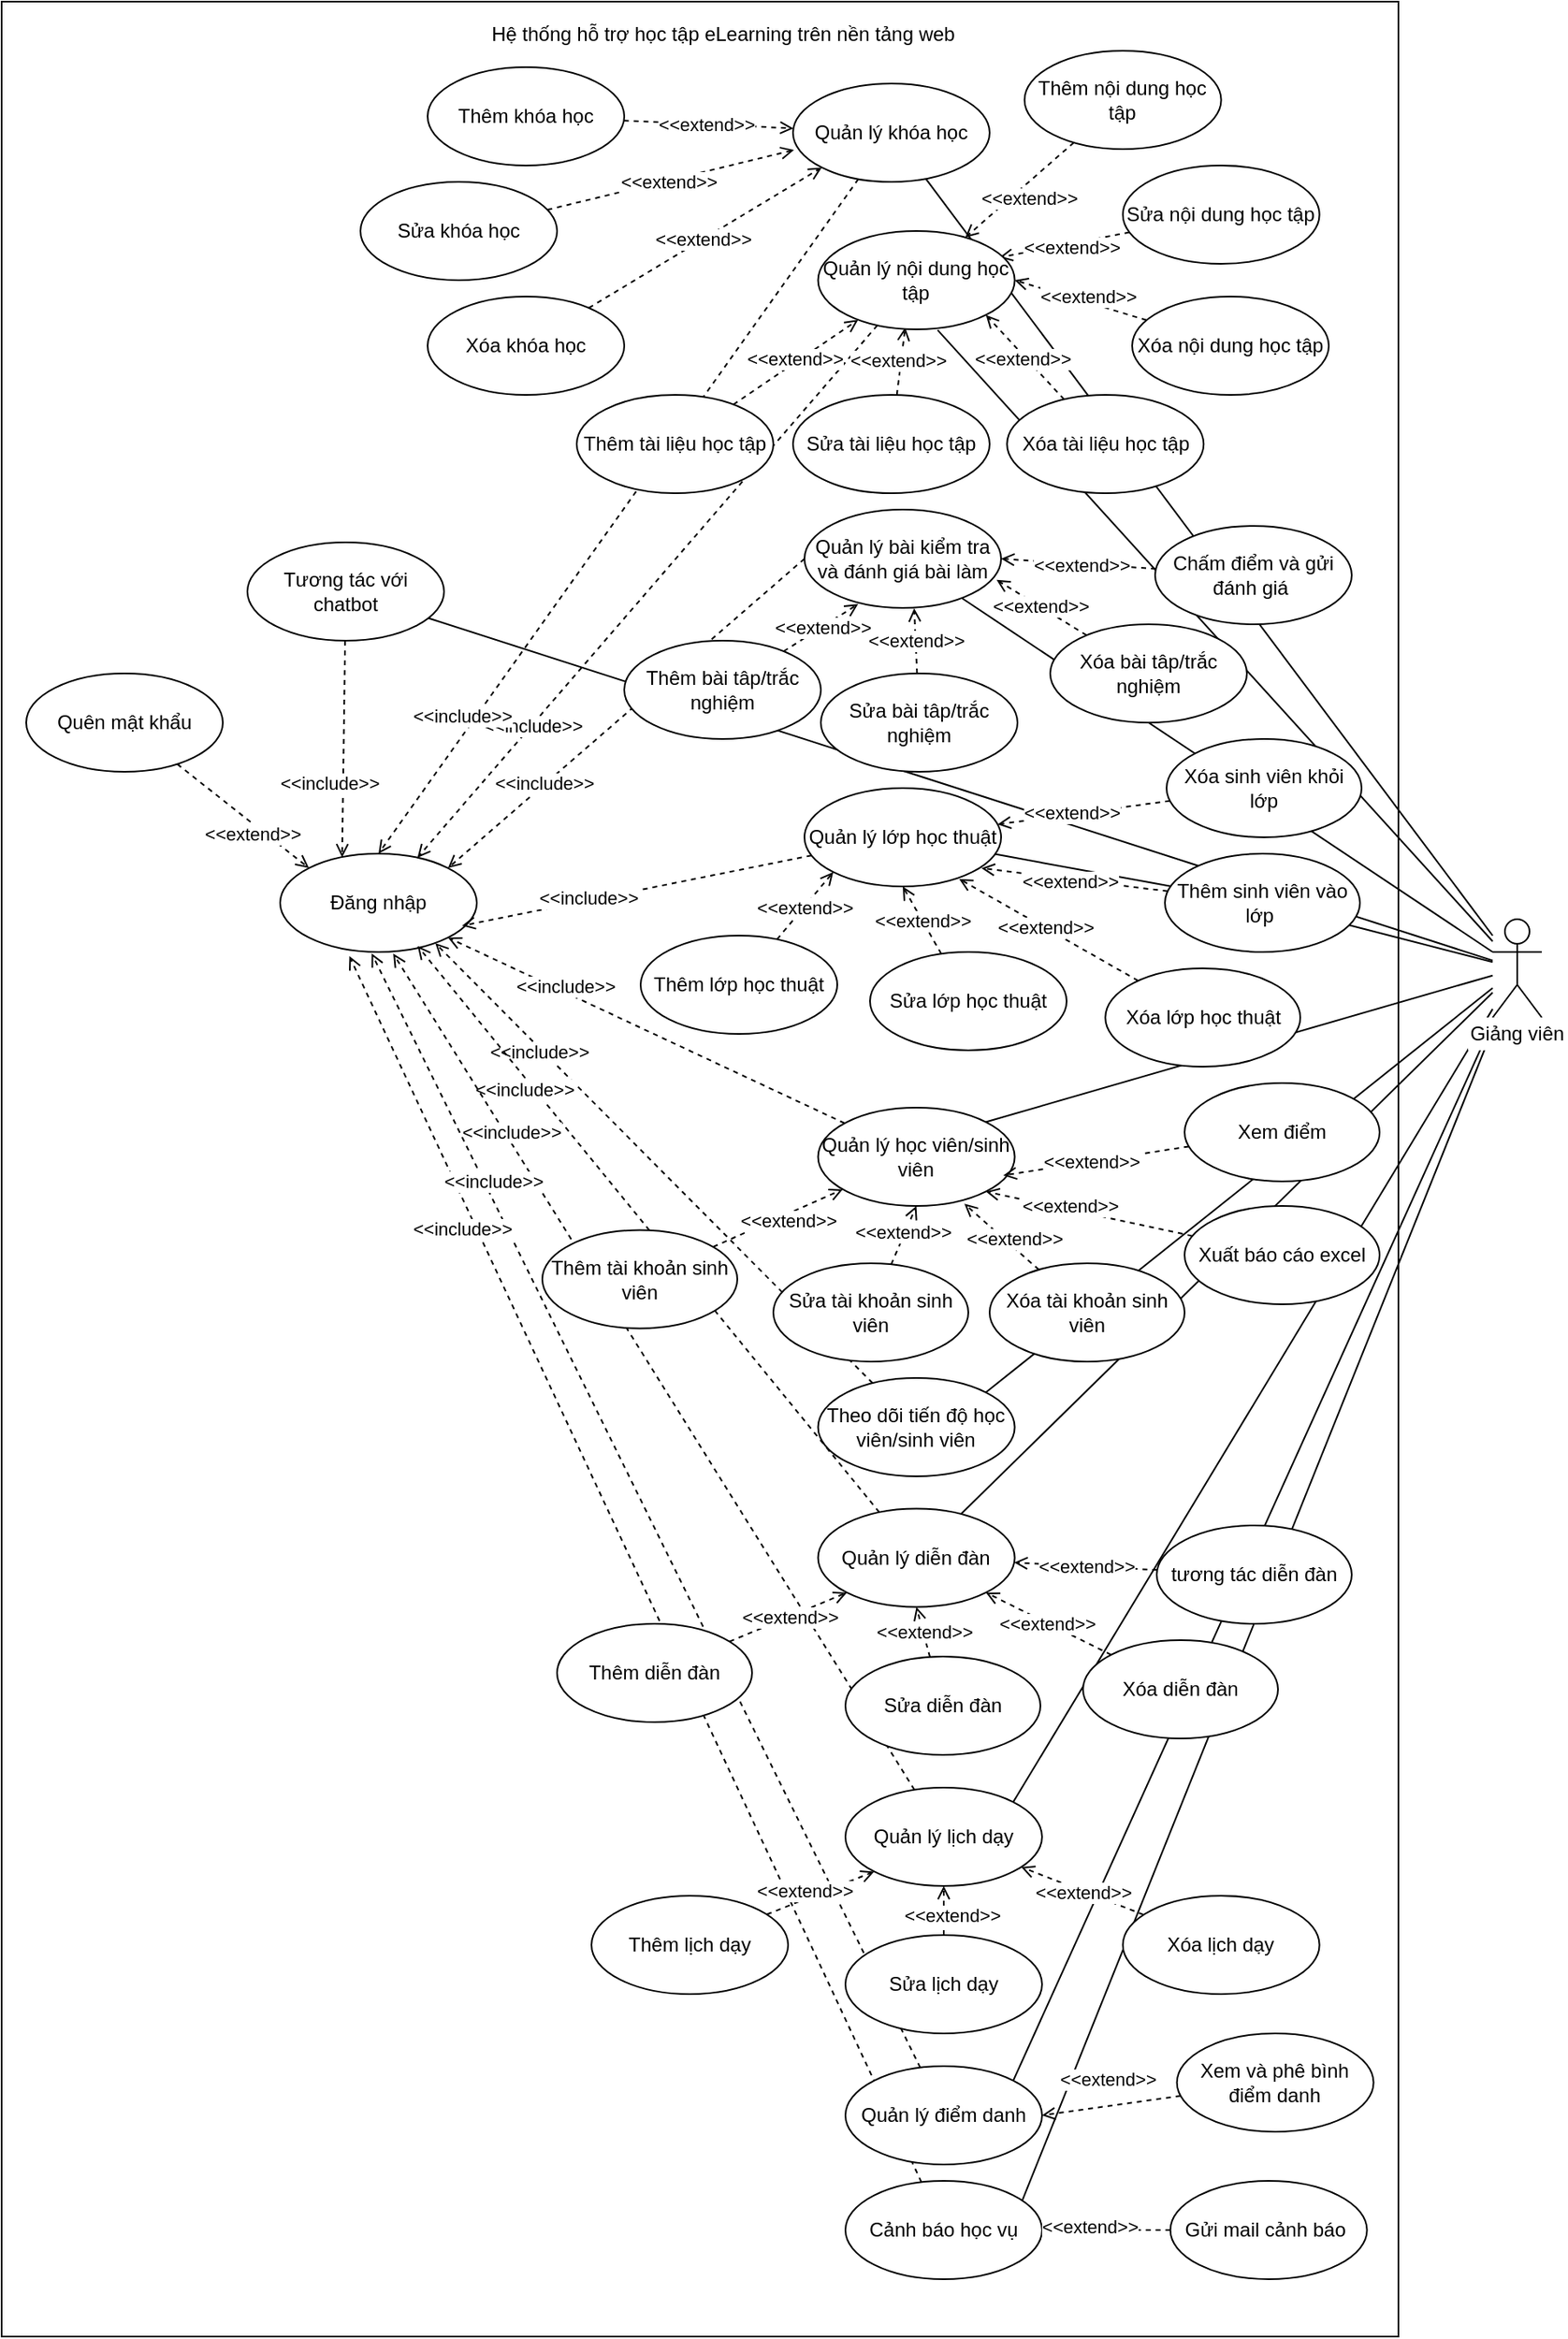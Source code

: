 <mxfile version="27.0.6">
  <diagram name="Page-1" id="YuZUMVSqSA0ggZZGhqi4">
    <mxGraphModel dx="2007" dy="2203" grid="1" gridSize="10" guides="1" tooltips="1" connect="1" arrows="1" fold="1" page="1" pageScale="1" pageWidth="850" pageHeight="1100" math="0" shadow="0">
      <root>
        <mxCell id="0" />
        <mxCell id="1" parent="0" />
        <mxCell id="pHg86YGqUUAnu_XxykbZ-1" value="" style="rounded=0;whiteSpace=wrap;html=1;" parent="1" vertex="1">
          <mxGeometry x="290" y="-140" width="852.5" height="1425" as="geometry" />
        </mxCell>
        <mxCell id="pHg86YGqUUAnu_XxykbZ-2" value="Hệ thống hỗ trợ học tập eLearning trên nền tảng web" style="text;html=1;align=center;verticalAlign=middle;whiteSpace=wrap;rounded=0;" parent="1" vertex="1">
          <mxGeometry x="502.5" y="-130" width="455" height="20" as="geometry" />
        </mxCell>
        <mxCell id="pHg86YGqUUAnu_XxykbZ-22" style="rounded=0;orthogonalLoop=1;jettySize=auto;html=1;entryX=0.608;entryY=1.007;entryDx=0;entryDy=0;endArrow=none;startFill=0;entryPerimeter=0;" parent="1" source="pHg86YGqUUAnu_XxykbZ-29" target="pHg86YGqUUAnu_XxykbZ-63" edge="1">
          <mxGeometry relative="1" as="geometry" />
        </mxCell>
        <mxCell id="pHg86YGqUUAnu_XxykbZ-23" style="rounded=0;orthogonalLoop=1;jettySize=auto;html=1;endArrow=none;startFill=0;" parent="1" source="pHg86YGqUUAnu_XxykbZ-29" target="pHg86YGqUUAnu_XxykbZ-66" edge="1">
          <mxGeometry relative="1" as="geometry" />
        </mxCell>
        <mxCell id="pHg86YGqUUAnu_XxykbZ-24" style="rounded=0;orthogonalLoop=1;jettySize=auto;html=1;endArrow=none;startFill=0;" parent="1" source="pHg86YGqUUAnu_XxykbZ-130" target="pHg86YGqUUAnu_XxykbZ-67" edge="1">
          <mxGeometry relative="1" as="geometry" />
        </mxCell>
        <mxCell id="pHg86YGqUUAnu_XxykbZ-27" style="rounded=0;orthogonalLoop=1;jettySize=auto;html=1;endArrow=none;startFill=0;" parent="1" source="pHg86YGqUUAnu_XxykbZ-29" target="pHg86YGqUUAnu_XxykbZ-71" edge="1">
          <mxGeometry relative="1" as="geometry" />
        </mxCell>
        <mxCell id="pHg86YGqUUAnu_XxykbZ-28" style="rounded=0;orthogonalLoop=1;jettySize=auto;html=1;endArrow=none;startFill=0;" parent="1" source="pHg86YGqUUAnu_XxykbZ-29" target="pHg86YGqUUAnu_XxykbZ-47" edge="1">
          <mxGeometry relative="1" as="geometry" />
        </mxCell>
        <mxCell id="pHg86YGqUUAnu_XxykbZ-169" style="rounded=0;orthogonalLoop=1;jettySize=auto;html=1;entryX=1;entryY=0;entryDx=0;entryDy=0;endArrow=none;startFill=0;" parent="1" source="pHg86YGqUUAnu_XxykbZ-29" target="pHg86YGqUUAnu_XxykbZ-76" edge="1">
          <mxGeometry relative="1" as="geometry" />
        </mxCell>
        <mxCell id="74CKpeJWm-VAcIQns2Aa-21" style="rounded=0;orthogonalLoop=1;jettySize=auto;html=1;entryX=1;entryY=0;entryDx=0;entryDy=0;endArrow=none;startFill=0;" parent="1" source="pHg86YGqUUAnu_XxykbZ-29" target="74CKpeJWm-VAcIQns2Aa-14" edge="1">
          <mxGeometry relative="1" as="geometry" />
        </mxCell>
        <mxCell id="74CKpeJWm-VAcIQns2Aa-22" style="rounded=0;orthogonalLoop=1;jettySize=auto;html=1;entryX=0.885;entryY=0.272;entryDx=0;entryDy=0;entryPerimeter=0;endArrow=none;startFill=0;" parent="1" source="pHg86YGqUUAnu_XxykbZ-29" target="74CKpeJWm-VAcIQns2Aa-15" edge="1">
          <mxGeometry relative="1" as="geometry" />
        </mxCell>
        <mxCell id="DFpkyYpUaIXBpgHBRk0Q-20" style="rounded=0;orthogonalLoop=1;jettySize=auto;html=1;entryX=1;entryY=0;entryDx=0;entryDy=0;endArrow=none;startFill=0;" parent="1" source="pHg86YGqUUAnu_XxykbZ-29" target="pHg86YGqUUAnu_XxykbZ-68" edge="1">
          <mxGeometry relative="1" as="geometry" />
        </mxCell>
        <mxCell id="pHg86YGqUUAnu_XxykbZ-35" value="Đăng nhập" style="ellipse;whiteSpace=wrap;html=1;" parent="1" vertex="1">
          <mxGeometry x="460" y="380" width="120" height="60" as="geometry" />
        </mxCell>
        <mxCell id="pHg86YGqUUAnu_XxykbZ-45" style="rounded=0;orthogonalLoop=1;jettySize=auto;html=1;endArrow=open;endFill=0;dashed=1;entryX=0.315;entryY=0.037;entryDx=0;entryDy=0;entryPerimeter=0;" parent="1" source="pHg86YGqUUAnu_XxykbZ-47" target="pHg86YGqUUAnu_XxykbZ-35" edge="1">
          <mxGeometry relative="1" as="geometry" />
        </mxCell>
        <mxCell id="pHg86YGqUUAnu_XxykbZ-46" value="&amp;lt;&amp;lt;include&amp;gt;&amp;gt;" style="edgeLabel;html=1;align=center;verticalAlign=middle;resizable=0;points=[];" parent="pHg86YGqUUAnu_XxykbZ-45" vertex="1" connectable="0">
          <mxGeometry x="0.474" y="-3" relative="1" as="geometry">
            <mxPoint x="-6" y="-11" as="offset" />
          </mxGeometry>
        </mxCell>
        <mxCell id="pHg86YGqUUAnu_XxykbZ-47" value="&lt;p style=&quot;white-space-collapse: preserve;&quot; dir=&quot;auto&quot;&gt;Tương tác với chatbot&lt;/p&gt;" style="ellipse;whiteSpace=wrap;html=1;" parent="1" vertex="1">
          <mxGeometry x="440" y="190" width="120" height="60" as="geometry" />
        </mxCell>
        <mxCell id="pHg86YGqUUAnu_XxykbZ-61" style="rounded=0;orthogonalLoop=1;jettySize=auto;html=1;dashed=1;endArrow=open;endFill=0;" parent="1" source="pHg86YGqUUAnu_XxykbZ-63" target="pHg86YGqUUAnu_XxykbZ-35" edge="1">
          <mxGeometry relative="1" as="geometry" />
        </mxCell>
        <mxCell id="pHg86YGqUUAnu_XxykbZ-62" value="&amp;lt;&amp;lt;include&amp;gt;&amp;gt;" style="edgeLabel;html=1;align=center;verticalAlign=middle;resizable=0;points=[];" parent="pHg86YGqUUAnu_XxykbZ-61" vertex="1" connectable="0">
          <mxGeometry x="0.503" relative="1" as="geometry">
            <mxPoint as="offset" />
          </mxGeometry>
        </mxCell>
        <mxCell id="pHg86YGqUUAnu_XxykbZ-64" style="rounded=0;orthogonalLoop=1;jettySize=auto;html=1;dashed=1;endArrow=open;endFill=0;exitX=0;exitY=0.5;exitDx=0;exitDy=0;entryX=1;entryY=0;entryDx=0;entryDy=0;" parent="1" source="pHg86YGqUUAnu_XxykbZ-66" target="pHg86YGqUUAnu_XxykbZ-35" edge="1">
          <mxGeometry relative="1" as="geometry" />
        </mxCell>
        <mxCell id="pHg86YGqUUAnu_XxykbZ-65" value="&amp;lt;&amp;lt;include&amp;gt;&amp;gt;" style="edgeLabel;html=1;align=center;verticalAlign=middle;resizable=0;points=[];" parent="pHg86YGqUUAnu_XxykbZ-64" vertex="1" connectable="0">
          <mxGeometry x="0.224" y="1" relative="1" as="geometry">
            <mxPoint x="-27" y="20" as="offset" />
          </mxGeometry>
        </mxCell>
        <mxCell id="pHg86YGqUUAnu_XxykbZ-66" value="&lt;p style=&quot;white-space-collapse: preserve;&quot; dir=&quot;auto&quot;&gt;&lt;span style=&quot;text-align: left;&quot;&gt;Quản lý bài kiểm tra và đánh giá bài làm&lt;/span&gt;&lt;/p&gt;" style="ellipse;whiteSpace=wrap;html=1;" parent="1" vertex="1">
          <mxGeometry x="780" y="170" width="120" height="60" as="geometry" />
        </mxCell>
        <mxCell id="pHg86YGqUUAnu_XxykbZ-67" value="&lt;p style=&quot;white-space-collapse: preserve;&quot; dir=&quot;auto&quot;&gt;&lt;span style=&quot;text-align: left;&quot;&gt;Quản lý lớp học thuật&lt;/span&gt;&lt;br style=&quot;text-align: left;&quot;&gt;&lt;/p&gt;" style="ellipse;whiteSpace=wrap;html=1;" parent="1" vertex="1">
          <mxGeometry x="780" y="340" width="120" height="60" as="geometry" />
        </mxCell>
        <mxCell id="pHg86YGqUUAnu_XxykbZ-68" value="&lt;p style=&quot;white-space-collapse: preserve;&quot; dir=&quot;auto&quot;&gt;Theo dõi tiến độ học viên/sinh viên&lt;/p&gt;" style="ellipse;whiteSpace=wrap;html=1;align=center;" parent="1" vertex="1">
          <mxGeometry x="788.31" y="700" width="120" height="60" as="geometry" />
        </mxCell>
        <mxCell id="pHg86YGqUUAnu_XxykbZ-69" style="rounded=0;orthogonalLoop=1;jettySize=auto;html=1;entryX=1;entryY=1;entryDx=0;entryDy=0;dashed=1;endArrow=open;endFill=0;" parent="1" source="pHg86YGqUUAnu_XxykbZ-76" target="pHg86YGqUUAnu_XxykbZ-35" edge="1">
          <mxGeometry relative="1" as="geometry" />
        </mxCell>
        <mxCell id="pHg86YGqUUAnu_XxykbZ-70" value="&amp;lt;&amp;lt;include&amp;gt;&amp;gt;" style="edgeLabel;html=1;align=center;verticalAlign=middle;resizable=0;points=[];" parent="pHg86YGqUUAnu_XxykbZ-69" vertex="1" connectable="0">
          <mxGeometry x="0.421" y="-3" relative="1" as="geometry">
            <mxPoint as="offset" />
          </mxGeometry>
        </mxCell>
        <mxCell id="pHg86YGqUUAnu_XxykbZ-71" value="&lt;p style=&quot;white-space-collapse: preserve;&quot; dir=&quot;auto&quot;&gt;Quản lý diễn đàn&lt;/p&gt;" style="ellipse;whiteSpace=wrap;html=1;align=center;" parent="1" vertex="1">
          <mxGeometry x="788.31" y="779.74" width="120" height="60" as="geometry" />
        </mxCell>
        <mxCell id="pHg86YGqUUAnu_XxykbZ-72" style="rounded=0;orthogonalLoop=1;jettySize=auto;html=1;entryX=0.925;entryY=0.733;entryDx=0;entryDy=0;entryPerimeter=0;dashed=1;endArrow=open;endFill=0;" parent="1" source="pHg86YGqUUAnu_XxykbZ-67" target="pHg86YGqUUAnu_XxykbZ-35" edge="1">
          <mxGeometry relative="1" as="geometry" />
        </mxCell>
        <mxCell id="pHg86YGqUUAnu_XxykbZ-73" value="&amp;lt;&amp;lt;include&amp;gt;&amp;gt;" style="edgeLabel;html=1;align=center;verticalAlign=middle;resizable=0;points=[];" parent="pHg86YGqUUAnu_XxykbZ-72" vertex="1" connectable="0">
          <mxGeometry x="0.275" y="-2" relative="1" as="geometry">
            <mxPoint as="offset" />
          </mxGeometry>
        </mxCell>
        <mxCell id="pHg86YGqUUAnu_XxykbZ-74" style="rounded=0;orthogonalLoop=1;jettySize=auto;html=1;entryX=0.789;entryY=0.911;entryDx=0;entryDy=0;entryPerimeter=0;dashed=1;endArrow=open;endFill=0;" parent="1" source="pHg86YGqUUAnu_XxykbZ-68" target="pHg86YGqUUAnu_XxykbZ-35" edge="1">
          <mxGeometry relative="1" as="geometry" />
        </mxCell>
        <mxCell id="pHg86YGqUUAnu_XxykbZ-75" value="&amp;lt;&amp;lt;include&amp;gt;&amp;gt;" style="edgeLabel;html=1;align=center;verticalAlign=middle;resizable=0;points=[];" parent="pHg86YGqUUAnu_XxykbZ-74" vertex="1" connectable="0">
          <mxGeometry x="0.517" y="2" relative="1" as="geometry">
            <mxPoint as="offset" />
          </mxGeometry>
        </mxCell>
        <mxCell id="pHg86YGqUUAnu_XxykbZ-76" value="&lt;p style=&quot;white-space-collapse: preserve;&quot; dir=&quot;auto&quot;&gt;Quản lý học viên/sinh viên&lt;/p&gt;" style="ellipse;whiteSpace=wrap;html=1;align=center;" parent="1" vertex="1">
          <mxGeometry x="788.31" y="535" width="120" height="60" as="geometry" />
        </mxCell>
        <mxCell id="pHg86YGqUUAnu_XxykbZ-77" style="rounded=0;orthogonalLoop=1;jettySize=auto;html=1;entryX=0.699;entryY=0.939;entryDx=0;entryDy=0;entryPerimeter=0;dashed=1;endArrow=open;endFill=0;" parent="1" source="pHg86YGqUUAnu_XxykbZ-71" target="pHg86YGqUUAnu_XxykbZ-35" edge="1">
          <mxGeometry relative="1" as="geometry" />
        </mxCell>
        <mxCell id="pHg86YGqUUAnu_XxykbZ-78" value="&amp;lt;&amp;lt;include&amp;gt;&amp;gt;" style="edgeLabel;html=1;align=center;verticalAlign=middle;resizable=0;points=[];" parent="pHg86YGqUUAnu_XxykbZ-77" vertex="1" connectable="0">
          <mxGeometry x="0.543" y="-1" relative="1" as="geometry">
            <mxPoint y="9" as="offset" />
          </mxGeometry>
        </mxCell>
        <mxCell id="pHg86YGqUUAnu_XxykbZ-105" style="rounded=0;orthogonalLoop=1;jettySize=auto;html=1;entryX=0;entryY=0;entryDx=0;entryDy=0;endArrow=open;endFill=0;dashed=1;" parent="1" source="pHg86YGqUUAnu_XxykbZ-107" target="pHg86YGqUUAnu_XxykbZ-35" edge="1">
          <mxGeometry relative="1" as="geometry" />
        </mxCell>
        <mxCell id="pHg86YGqUUAnu_XxykbZ-106" value="&amp;lt;&amp;lt;extend&amp;gt;&amp;gt;" style="edgeLabel;html=1;align=center;verticalAlign=middle;resizable=0;points=[];" parent="pHg86YGqUUAnu_XxykbZ-105" vertex="1" connectable="0">
          <mxGeometry x="-0.04" relative="1" as="geometry">
            <mxPoint x="7" y="12" as="offset" />
          </mxGeometry>
        </mxCell>
        <mxCell id="pHg86YGqUUAnu_XxykbZ-107" value="&lt;p style=&quot;white-space-collapse: preserve;&quot; dir=&quot;auto&quot;&gt;Quên mật khẩu&lt;/p&gt;" style="ellipse;whiteSpace=wrap;html=1;" parent="1" vertex="1">
          <mxGeometry x="305" y="270" width="120" height="60" as="geometry" />
        </mxCell>
        <mxCell id="pHg86YGqUUAnu_XxykbZ-118" style="rounded=0;orthogonalLoop=1;jettySize=auto;html=1;dashed=1;endArrow=open;endFill=0;" parent="1" source="pHg86YGqUUAnu_XxykbZ-115" target="pHg86YGqUUAnu_XxykbZ-63" edge="1">
          <mxGeometry relative="1" as="geometry" />
        </mxCell>
        <mxCell id="pHg86YGqUUAnu_XxykbZ-120" value="&amp;lt;&amp;lt;extend&amp;gt;&amp;gt;" style="edgeLabel;html=1;align=center;verticalAlign=middle;resizable=0;points=[];" parent="pHg86YGqUUAnu_XxykbZ-118" vertex="1" connectable="0">
          <mxGeometry x="0.164" relative="1" as="geometry">
            <mxPoint x="11" as="offset" />
          </mxGeometry>
        </mxCell>
        <mxCell id="pHg86YGqUUAnu_XxykbZ-115" value="&lt;p style=&quot;white-space-collapse: preserve;&quot; dir=&quot;auto&quot;&gt;Thêm nội dung học tập&lt;/p&gt;" style="ellipse;whiteSpace=wrap;html=1;align=center;" parent="1" vertex="1">
          <mxGeometry x="914.31" y="-110" width="120" height="60" as="geometry" />
        </mxCell>
        <mxCell id="pHg86YGqUUAnu_XxykbZ-119" style="rounded=0;orthogonalLoop=1;jettySize=auto;html=1;dashed=1;endArrow=open;endFill=0;" parent="1" source="pHg86YGqUUAnu_XxykbZ-116" target="pHg86YGqUUAnu_XxykbZ-63" edge="1">
          <mxGeometry relative="1" as="geometry" />
        </mxCell>
        <mxCell id="pHg86YGqUUAnu_XxykbZ-122" value="&amp;lt;&amp;lt;extend&amp;gt;&amp;gt;" style="edgeLabel;html=1;align=center;verticalAlign=middle;resizable=0;points=[];" parent="pHg86YGqUUAnu_XxykbZ-119" vertex="1" connectable="0">
          <mxGeometry x="0.013" y="2" relative="1" as="geometry">
            <mxPoint as="offset" />
          </mxGeometry>
        </mxCell>
        <mxCell id="pHg86YGqUUAnu_XxykbZ-125" style="rounded=0;orthogonalLoop=1;jettySize=auto;html=1;dashed=1;endArrow=open;endFill=0;entryX=0.977;entryY=0.715;entryDx=0;entryDy=0;entryPerimeter=0;" parent="1" source="pHg86YGqUUAnu_XxykbZ-123" target="pHg86YGqUUAnu_XxykbZ-66" edge="1">
          <mxGeometry relative="1" as="geometry" />
        </mxCell>
        <mxCell id="pHg86YGqUUAnu_XxykbZ-127" value="&amp;lt;&amp;lt;extend&amp;gt;&amp;gt;" style="edgeLabel;html=1;align=center;verticalAlign=middle;resizable=0;points=[];" parent="pHg86YGqUUAnu_XxykbZ-125" vertex="1" connectable="0">
          <mxGeometry x="0.033" relative="1" as="geometry">
            <mxPoint as="offset" />
          </mxGeometry>
        </mxCell>
        <mxCell id="pHg86YGqUUAnu_XxykbZ-126" style="rounded=0;orthogonalLoop=1;jettySize=auto;html=1;dashed=1;endArrow=open;endFill=0;entryX=1;entryY=0.5;entryDx=0;entryDy=0;" parent="1" source="pHg86YGqUUAnu_XxykbZ-124" target="pHg86YGqUUAnu_XxykbZ-66" edge="1">
          <mxGeometry relative="1" as="geometry">
            <mxPoint x="900" y="220" as="targetPoint" />
          </mxGeometry>
        </mxCell>
        <mxCell id="pHg86YGqUUAnu_XxykbZ-128" value="&amp;lt;&amp;lt;extend&amp;gt;&amp;gt;" style="edgeLabel;html=1;align=center;verticalAlign=middle;resizable=0;points=[];" parent="pHg86YGqUUAnu_XxykbZ-126" vertex="1" connectable="0">
          <mxGeometry x="-0.04" y="1" relative="1" as="geometry">
            <mxPoint as="offset" />
          </mxGeometry>
        </mxCell>
        <mxCell id="pHg86YGqUUAnu_XxykbZ-132" style="rounded=0;orthogonalLoop=1;jettySize=auto;html=1;dashed=1;endArrow=open;endFill=0;" parent="1" source="pHg86YGqUUAnu_XxykbZ-129" target="pHg86YGqUUAnu_XxykbZ-67" edge="1">
          <mxGeometry relative="1" as="geometry" />
        </mxCell>
        <mxCell id="pHg86YGqUUAnu_XxykbZ-140" value="&amp;lt;&amp;lt;extend&amp;gt;&amp;gt;" style="edgeLabel;html=1;align=center;verticalAlign=middle;resizable=0;points=[];" parent="pHg86YGqUUAnu_XxykbZ-132" vertex="1" connectable="0">
          <mxGeometry x="0.139" y="-1" relative="1" as="geometry">
            <mxPoint as="offset" />
          </mxGeometry>
        </mxCell>
        <mxCell id="pHg86YGqUUAnu_XxykbZ-129" value="Xóa sinh viên khỏi lớp" style="ellipse;whiteSpace=wrap;html=1;" parent="1" vertex="1">
          <mxGeometry x="1001" y="310" width="119" height="60" as="geometry" />
        </mxCell>
        <mxCell id="pHg86YGqUUAnu_XxykbZ-133" style="rounded=0;orthogonalLoop=1;jettySize=auto;html=1;entryX=0.9;entryY=0.814;entryDx=0;entryDy=0;entryPerimeter=0;dashed=1;endArrow=open;endFill=0;" parent="1" source="pHg86YGqUUAnu_XxykbZ-130" target="pHg86YGqUUAnu_XxykbZ-67" edge="1">
          <mxGeometry relative="1" as="geometry" />
        </mxCell>
        <mxCell id="pHg86YGqUUAnu_XxykbZ-141" value="&amp;lt;&amp;lt;extend&amp;gt;&amp;gt;" style="edgeLabel;html=1;align=center;verticalAlign=middle;resizable=0;points=[];" parent="pHg86YGqUUAnu_XxykbZ-133" vertex="1" connectable="0">
          <mxGeometry x="0.054" y="1" relative="1" as="geometry">
            <mxPoint as="offset" />
          </mxGeometry>
        </mxCell>
        <mxCell id="pHg86YGqUUAnu_XxykbZ-135" value="" style="rounded=0;orthogonalLoop=1;jettySize=auto;html=1;endArrow=none;startFill=0;" parent="1" source="pHg86YGqUUAnu_XxykbZ-29" target="pHg86YGqUUAnu_XxykbZ-130" edge="1">
          <mxGeometry relative="1" as="geometry">
            <mxPoint x="1280" y="438" as="sourcePoint" />
            <mxPoint x="897" y="379" as="targetPoint" />
          </mxGeometry>
        </mxCell>
        <mxCell id="pHg86YGqUUAnu_XxykbZ-130" value="Thêm sinh viên vào lớp&amp;nbsp;" style="ellipse;whiteSpace=wrap;html=1;" parent="1" vertex="1">
          <mxGeometry x="1000" y="380" width="119" height="60" as="geometry" />
        </mxCell>
        <mxCell id="pHg86YGqUUAnu_XxykbZ-138" style="rounded=0;orthogonalLoop=1;jettySize=auto;html=1;entryX=0.787;entryY=0.924;entryDx=0;entryDy=0;entryPerimeter=0;dashed=1;endArrow=open;endFill=0;" parent="1" source="pHg86YGqUUAnu_XxykbZ-136" target="pHg86YGqUUAnu_XxykbZ-67" edge="1">
          <mxGeometry relative="1" as="geometry" />
        </mxCell>
        <mxCell id="pHg86YGqUUAnu_XxykbZ-142" value="&amp;lt;&amp;lt;extend&amp;gt;&amp;gt;" style="edgeLabel;html=1;align=center;verticalAlign=middle;resizable=0;points=[];" parent="pHg86YGqUUAnu_XxykbZ-138" vertex="1" connectable="0">
          <mxGeometry x="0.052" relative="1" as="geometry">
            <mxPoint as="offset" />
          </mxGeometry>
        </mxCell>
        <mxCell id="pHg86YGqUUAnu_XxykbZ-136" value="Xóa lớp học thuật" style="ellipse;whiteSpace=wrap;html=1;" parent="1" vertex="1">
          <mxGeometry x="963.62" y="450" width="119" height="60" as="geometry" />
        </mxCell>
        <mxCell id="pHg86YGqUUAnu_XxykbZ-149" style="rounded=0;orthogonalLoop=1;jettySize=auto;html=1;dashed=1;endArrow=open;endFill=0;" parent="1" source="pHg86YGqUUAnu_XxykbZ-144" target="pHg86YGqUUAnu_XxykbZ-76" edge="1">
          <mxGeometry relative="1" as="geometry" />
        </mxCell>
        <mxCell id="pHg86YGqUUAnu_XxykbZ-151" value="&amp;lt;&amp;lt;extend&amp;gt;&amp;gt;" style="edgeLabel;html=1;align=center;verticalAlign=middle;resizable=0;points=[];" parent="pHg86YGqUUAnu_XxykbZ-149" vertex="1" connectable="0">
          <mxGeometry x="0.209" y="-1" relative="1" as="geometry">
            <mxPoint x="-3" y="4" as="offset" />
          </mxGeometry>
        </mxCell>
        <mxCell id="pHg86YGqUUAnu_XxykbZ-156" style="rounded=0;orthogonalLoop=1;jettySize=auto;html=1;entryX=1;entryY=1;entryDx=0;entryDy=0;dashed=1;endArrow=open;endFill=0;" parent="1" source="pHg86YGqUUAnu_XxykbZ-152" target="pHg86YGqUUAnu_XxykbZ-71" edge="1">
          <mxGeometry relative="1" as="geometry" />
        </mxCell>
        <mxCell id="pHg86YGqUUAnu_XxykbZ-159" value="&amp;lt;&amp;lt;extend&amp;gt;&amp;gt;" style="edgeLabel;html=1;align=center;verticalAlign=middle;resizable=0;points=[];" parent="pHg86YGqUUAnu_XxykbZ-156" vertex="1" connectable="0">
          <mxGeometry x="0.017" relative="1" as="geometry">
            <mxPoint as="offset" />
          </mxGeometry>
        </mxCell>
        <mxCell id="pHg86YGqUUAnu_XxykbZ-157" style="rounded=0;orthogonalLoop=1;jettySize=auto;html=1;dashed=1;endArrow=open;endFill=0;" parent="1" source="pHg86YGqUUAnu_XxykbZ-155" target="pHg86YGqUUAnu_XxykbZ-71" edge="1">
          <mxGeometry relative="1" as="geometry" />
        </mxCell>
        <mxCell id="pHg86YGqUUAnu_XxykbZ-161" value="&amp;lt;&amp;lt;extend&amp;gt;&amp;gt;" style="edgeLabel;html=1;align=center;verticalAlign=middle;resizable=0;points=[];" parent="pHg86YGqUUAnu_XxykbZ-157" vertex="1" connectable="0">
          <mxGeometry x="0.01" relative="1" as="geometry">
            <mxPoint as="offset" />
          </mxGeometry>
        </mxCell>
        <mxCell id="pHg86YGqUUAnu_XxykbZ-163" value="Xem điểm" style="ellipse;whiteSpace=wrap;html=1;" parent="1" vertex="1">
          <mxGeometry x="1012" y="520" width="119" height="60" as="geometry" />
        </mxCell>
        <mxCell id="pHg86YGqUUAnu_XxykbZ-166" style="rounded=0;orthogonalLoop=1;jettySize=auto;html=1;entryX=1;entryY=1;entryDx=0;entryDy=0;dashed=1;endArrow=open;endFill=0;" parent="1" source="pHg86YGqUUAnu_XxykbZ-164" target="pHg86YGqUUAnu_XxykbZ-76" edge="1">
          <mxGeometry relative="1" as="geometry" />
        </mxCell>
        <mxCell id="pHg86YGqUUAnu_XxykbZ-168" value="&amp;lt;&amp;lt;extend&amp;gt;&amp;gt;" style="edgeLabel;html=1;align=center;verticalAlign=middle;resizable=0;points=[];" parent="pHg86YGqUUAnu_XxykbZ-166" vertex="1" connectable="0">
          <mxGeometry x="0.195" y="-2" relative="1" as="geometry">
            <mxPoint as="offset" />
          </mxGeometry>
        </mxCell>
        <mxCell id="pHg86YGqUUAnu_XxykbZ-165" style="rounded=0;orthogonalLoop=1;jettySize=auto;html=1;entryX=0.942;entryY=0.689;entryDx=0;entryDy=0;entryPerimeter=0;dashed=1;endArrow=open;endFill=0;" parent="1" source="pHg86YGqUUAnu_XxykbZ-163" target="pHg86YGqUUAnu_XxykbZ-76" edge="1">
          <mxGeometry relative="1" as="geometry" />
        </mxCell>
        <mxCell id="pHg86YGqUUAnu_XxykbZ-167" value="&amp;lt;&amp;lt;extend&amp;gt;&amp;gt;" style="edgeLabel;html=1;align=center;verticalAlign=middle;resizable=0;points=[];" parent="pHg86YGqUUAnu_XxykbZ-165" vertex="1" connectable="0">
          <mxGeometry x="0.059" relative="1" as="geometry">
            <mxPoint as="offset" />
          </mxGeometry>
        </mxCell>
        <mxCell id="74CKpeJWm-VAcIQns2Aa-1" style="rounded=0;orthogonalLoop=1;jettySize=auto;html=1;entryX=1;entryY=0;entryDx=0;entryDy=0;endArrow=none;startFill=0;" parent="1" source="pHg86YGqUUAnu_XxykbZ-29" target="74CKpeJWm-VAcIQns2Aa-4" edge="1">
          <mxGeometry relative="1" as="geometry">
            <mxPoint x="1280" y="450" as="sourcePoint" />
          </mxGeometry>
        </mxCell>
        <mxCell id="74CKpeJWm-VAcIQns2Aa-2" style="rounded=0;orthogonalLoop=1;jettySize=auto;html=1;endArrow=open;endFill=0;dashed=1;entryX=0.575;entryY=1.017;entryDx=0;entryDy=0;entryPerimeter=0;" parent="1" source="74CKpeJWm-VAcIQns2Aa-4" target="pHg86YGqUUAnu_XxykbZ-35" edge="1">
          <mxGeometry relative="1" as="geometry">
            <mxPoint x="550" y="516" as="targetPoint" />
          </mxGeometry>
        </mxCell>
        <mxCell id="74CKpeJWm-VAcIQns2Aa-3" value="&amp;lt;&amp;lt;include&amp;gt;&amp;gt;" style="edgeLabel;html=1;align=center;verticalAlign=middle;resizable=0;points=[];" parent="74CKpeJWm-VAcIQns2Aa-2" vertex="1" connectable="0">
          <mxGeometry x="0.553" y="2" relative="1" as="geometry">
            <mxPoint x="2" y="-6" as="offset" />
          </mxGeometry>
        </mxCell>
        <mxCell id="74CKpeJWm-VAcIQns2Aa-5" style="rounded=0;orthogonalLoop=1;jettySize=auto;html=1;dashed=1;endArrow=open;endFill=0;" parent="1" source="74CKpeJWm-VAcIQns2Aa-6" target="74CKpeJWm-VAcIQns2Aa-4" edge="1">
          <mxGeometry relative="1" as="geometry" />
        </mxCell>
        <mxCell id="74CKpeJWm-VAcIQns2Aa-6" value="Xóa lịch dạy" style="ellipse;whiteSpace=wrap;html=1;" parent="1" vertex="1">
          <mxGeometry x="974.31" y="1016" width="120" height="60" as="geometry" />
        </mxCell>
        <mxCell id="pHg86YGqUUAnu_XxykbZ-164" value="Xuất báo cáo excel" style="ellipse;whiteSpace=wrap;html=1;" parent="1" vertex="1">
          <mxGeometry x="1012" y="595" width="119" height="60" as="geometry" />
        </mxCell>
        <mxCell id="74CKpeJWm-VAcIQns2Aa-7" style="rounded=0;orthogonalLoop=1;jettySize=auto;html=1;endArrow=open;endFill=0;dashed=1;entryX=0.5;entryY=0;entryDx=0;entryDy=0;" parent="1" source="74CKpeJWm-VAcIQns2Aa-10" target="pHg86YGqUUAnu_XxykbZ-35" edge="1">
          <mxGeometry relative="1" as="geometry">
            <mxPoint x="599" y="380" as="targetPoint" />
          </mxGeometry>
        </mxCell>
        <mxCell id="74CKpeJWm-VAcIQns2Aa-8" value="&amp;lt;&amp;lt;include&amp;gt;&amp;gt;" style="edgeLabel;html=1;align=center;verticalAlign=middle;resizable=0;points=[];" parent="74CKpeJWm-VAcIQns2Aa-7" vertex="1" connectable="0">
          <mxGeometry x="0.499" relative="1" as="geometry">
            <mxPoint x="-23" y="19" as="offset" />
          </mxGeometry>
        </mxCell>
        <mxCell id="74CKpeJWm-VAcIQns2Aa-9" style="rounded=0;orthogonalLoop=1;jettySize=auto;html=1;endArrow=none;startFill=0;" parent="1" source="74CKpeJWm-VAcIQns2Aa-10" edge="1">
          <mxGeometry relative="1" as="geometry">
            <mxPoint x="1200" y="430" as="targetPoint" />
          </mxGeometry>
        </mxCell>
        <mxCell id="74CKpeJWm-VAcIQns2Aa-10" value="&lt;p style=&quot;white-space-collapse: preserve;&quot; dir=&quot;auto&quot;&gt;Quản lý khóa học&lt;/p&gt;" style="ellipse;whiteSpace=wrap;html=1;" parent="1" vertex="1">
          <mxGeometry x="773" y="-90" width="120" height="60" as="geometry" />
        </mxCell>
        <mxCell id="74CKpeJWm-VAcIQns2Aa-11" style="rounded=0;orthogonalLoop=1;jettySize=auto;html=1;dashed=1;endArrow=open;endFill=0;" parent="1" source="74CKpeJWm-VAcIQns2Aa-13" target="74CKpeJWm-VAcIQns2Aa-10" edge="1">
          <mxGeometry relative="1" as="geometry" />
        </mxCell>
        <mxCell id="74CKpeJWm-VAcIQns2Aa-12" value="&amp;lt;&amp;lt;extend&amp;gt;&amp;gt;" style="edgeLabel;html=1;align=center;verticalAlign=middle;resizable=0;points=[];" parent="74CKpeJWm-VAcIQns2Aa-11" vertex="1" connectable="0">
          <mxGeometry x="-0.025" relative="1" as="geometry">
            <mxPoint as="offset" />
          </mxGeometry>
        </mxCell>
        <mxCell id="74CKpeJWm-VAcIQns2Aa-13" value="Thêm khóa học" style="ellipse;whiteSpace=wrap;html=1;" parent="1" vertex="1">
          <mxGeometry x="550" y="-100" width="120" height="60" as="geometry" />
        </mxCell>
        <mxCell id="pHg86YGqUUAnu_XxykbZ-123" value="&lt;p style=&quot;white-space-collapse: preserve;&quot; dir=&quot;auto&quot;&gt;Xóa bài tâp/trắc nghiệm&lt;/p&gt;" style="ellipse;whiteSpace=wrap;html=1;align=center;" parent="1" vertex="1">
          <mxGeometry x="930" y="240" width="120" height="60" as="geometry" />
        </mxCell>
        <mxCell id="pHg86YGqUUAnu_XxykbZ-124" value="&lt;p style=&quot;white-space-collapse: preserve;&quot; dir=&quot;auto&quot;&gt;Chấm điểm và gửi đánh giá &lt;/p&gt;" style="ellipse;whiteSpace=wrap;html=1;align=center;" parent="1" vertex="1">
          <mxGeometry x="994" y="180" width="120" height="60" as="geometry" />
        </mxCell>
        <mxCell id="74CKpeJWm-VAcIQns2Aa-28" style="rounded=0;orthogonalLoop=1;jettySize=auto;html=1;endArrow=open;endFill=0;dashed=1;entryX=0.465;entryY=1.014;entryDx=0;entryDy=0;entryPerimeter=0;" parent="1" source="74CKpeJWm-VAcIQns2Aa-14" target="pHg86YGqUUAnu_XxykbZ-35" edge="1">
          <mxGeometry relative="1" as="geometry" />
        </mxCell>
        <mxCell id="74CKpeJWm-VAcIQns2Aa-27" style="rounded=0;orthogonalLoop=1;jettySize=auto;html=1;entryX=0.352;entryY=1.042;entryDx=0;entryDy=0;entryPerimeter=0;endArrow=open;endFill=0;dashed=1;" parent="1" source="74CKpeJWm-VAcIQns2Aa-15" target="pHg86YGqUUAnu_XxykbZ-35" edge="1">
          <mxGeometry relative="1" as="geometry" />
        </mxCell>
        <mxCell id="74CKpeJWm-VAcIQns2Aa-15" value="&lt;p style=&quot;white-space-collapse: preserve;&quot; dir=&quot;auto&quot;&gt;Cảnh báo học vụ&lt;/p&gt;" style="ellipse;whiteSpace=wrap;html=1;" parent="1" vertex="1">
          <mxGeometry x="805" y="1190" width="120" height="60" as="geometry" />
        </mxCell>
        <mxCell id="74CKpeJWm-VAcIQns2Aa-17" style="rounded=0;orthogonalLoop=1;jettySize=auto;html=1;entryX=1;entryY=0.5;entryDx=0;entryDy=0;endArrow=open;endFill=0;dashed=1;" parent="1" source="74CKpeJWm-VAcIQns2Aa-16" target="74CKpeJWm-VAcIQns2Aa-14" edge="1">
          <mxGeometry relative="1" as="geometry" />
        </mxCell>
        <mxCell id="74CKpeJWm-VAcIQns2Aa-16" value="Xem và phê bình điểm danh" style="ellipse;whiteSpace=wrap;html=1;" parent="1" vertex="1">
          <mxGeometry x="1007.31" y="1100" width="120" height="60" as="geometry" />
        </mxCell>
        <mxCell id="74CKpeJWm-VAcIQns2Aa-18" value="&amp;lt;&amp;lt;extend&amp;gt;&amp;gt;" style="edgeLabel;html=1;align=center;verticalAlign=middle;resizable=0;points=[];" parent="1" vertex="1" connectable="0">
          <mxGeometry x="974.313" y="989.998" as="geometry">
            <mxPoint x="-25" y="24" as="offset" />
          </mxGeometry>
        </mxCell>
        <mxCell id="74CKpeJWm-VAcIQns2Aa-20" style="rounded=0;orthogonalLoop=1;jettySize=auto;html=1;endArrow=open;endFill=0;dashed=1;" parent="1" source="74CKpeJWm-VAcIQns2Aa-19" target="74CKpeJWm-VAcIQns2Aa-15" edge="1">
          <mxGeometry relative="1" as="geometry" />
        </mxCell>
        <mxCell id="74CKpeJWm-VAcIQns2Aa-19" value="Gửi mail cảnh báo&amp;nbsp;" style="ellipse;whiteSpace=wrap;html=1;" parent="1" vertex="1">
          <mxGeometry x="1003.31" y="1190" width="120" height="60" as="geometry" />
        </mxCell>
        <mxCell id="74CKpeJWm-VAcIQns2Aa-23" value="&amp;lt;&amp;lt;extend&amp;gt;&amp;gt;" style="edgeLabel;html=1;align=center;verticalAlign=middle;resizable=0;points=[];" parent="1" vertex="1" connectable="0">
          <mxGeometry x="974.313" y="1129.998" as="geometry">
            <mxPoint x="-10" y="-2" as="offset" />
          </mxGeometry>
        </mxCell>
        <mxCell id="74CKpeJWm-VAcIQns2Aa-26" value="&amp;lt;&amp;lt;extend&amp;gt;&amp;gt;" style="edgeLabel;html=1;align=center;verticalAlign=middle;resizable=0;points=[];" parent="1" vertex="1" connectable="0">
          <mxGeometry x="963.623" y="1219.998" as="geometry">
            <mxPoint x="-10" y="-2" as="offset" />
          </mxGeometry>
        </mxCell>
        <mxCell id="74CKpeJWm-VAcIQns2Aa-14" value="&lt;p style=&quot;white-space-collapse: preserve;&quot; dir=&quot;auto&quot;&gt;Quản lý điểm danh&lt;/p&gt;" style="ellipse;whiteSpace=wrap;html=1;" parent="1" vertex="1">
          <mxGeometry x="805" y="1120" width="120" height="60" as="geometry" />
        </mxCell>
        <mxCell id="74CKpeJWm-VAcIQns2Aa-4" value="&lt;p style=&quot;white-space-collapse: preserve;&quot; dir=&quot;auto&quot;&gt;Quản lý lịch dạy&lt;/p&gt;" style="ellipse;whiteSpace=wrap;html=1;" parent="1" vertex="1">
          <mxGeometry x="805" y="950" width="120" height="60" as="geometry" />
        </mxCell>
        <mxCell id="74CKpeJWm-VAcIQns2Aa-29" value="&amp;lt;&amp;lt;include&amp;gt;&amp;gt;" style="edgeLabel;html=1;align=center;verticalAlign=middle;resizable=0;points=[];" parent="1" vertex="1" connectable="0">
          <mxGeometry x="584.005" y="609.741" as="geometry">
            <mxPoint x="-13" y="-1" as="offset" />
          </mxGeometry>
        </mxCell>
        <mxCell id="DFpkyYpUaIXBpgHBRk0Q-4" style="rounded=0;orthogonalLoop=1;jettySize=auto;html=1;dashed=1;endArrow=open;endFill=0;entryX=0;entryY=1;entryDx=0;entryDy=0;" parent="1" source="DFpkyYpUaIXBpgHBRk0Q-5" target="74CKpeJWm-VAcIQns2Aa-4" edge="1">
          <mxGeometry relative="1" as="geometry">
            <mxPoint x="520" y="1034" as="targetPoint" />
          </mxGeometry>
        </mxCell>
        <mxCell id="DFpkyYpUaIXBpgHBRk0Q-5" value="Thêm lịch dạy" style="ellipse;whiteSpace=wrap;html=1;" parent="1" vertex="1">
          <mxGeometry x="650.0" y="1016" width="120" height="60" as="geometry" />
        </mxCell>
        <mxCell id="DFpkyYpUaIXBpgHBRk0Q-6" value="&amp;lt;&amp;lt;extend&amp;gt;&amp;gt;" style="edgeLabel;html=1;align=center;verticalAlign=middle;resizable=0;points=[];" parent="1" vertex="1" connectable="0">
          <mxGeometry x="600.003" y="1039.998" as="geometry">
            <mxPoint x="180" y="-27" as="offset" />
          </mxGeometry>
        </mxCell>
        <mxCell id="DFpkyYpUaIXBpgHBRk0Q-7" style="rounded=0;orthogonalLoop=1;jettySize=auto;html=1;dashed=1;endArrow=open;endFill=0;entryX=0.5;entryY=1;entryDx=0;entryDy=0;" parent="1" source="DFpkyYpUaIXBpgHBRk0Q-8" target="74CKpeJWm-VAcIQns2Aa-4" edge="1">
          <mxGeometry relative="1" as="geometry">
            <mxPoint x="763.88" y="1044" as="targetPoint" />
          </mxGeometry>
        </mxCell>
        <mxCell id="DFpkyYpUaIXBpgHBRk0Q-8" value="Sửa lịch dạy" style="ellipse;whiteSpace=wrap;html=1;" parent="1" vertex="1">
          <mxGeometry x="805.0" y="1040" width="120" height="60" as="geometry" />
        </mxCell>
        <mxCell id="DFpkyYpUaIXBpgHBRk0Q-9" value="&amp;lt;&amp;lt;extend&amp;gt;&amp;gt;" style="edgeLabel;html=1;align=center;verticalAlign=middle;resizable=0;points=[];" parent="1" vertex="1" connectable="0">
          <mxGeometry x="880.003" y="1029.998" as="geometry">
            <mxPoint x="-10" y="-2" as="offset" />
          </mxGeometry>
        </mxCell>
        <mxCell id="DFpkyYpUaIXBpgHBRk0Q-12" style="rounded=0;orthogonalLoop=1;jettySize=auto;html=1;entryX=0.5;entryY=1;entryDx=0;entryDy=0;dashed=1;endArrow=open;endFill=0;" parent="1" source="DFpkyYpUaIXBpgHBRk0Q-14" target="pHg86YGqUUAnu_XxykbZ-71" edge="1">
          <mxGeometry relative="1" as="geometry">
            <mxPoint x="736.31" y="831" as="targetPoint" />
          </mxGeometry>
        </mxCell>
        <mxCell id="DFpkyYpUaIXBpgHBRk0Q-13" value="&amp;lt;&amp;lt;extend&amp;gt;&amp;gt;" style="edgeLabel;html=1;align=center;verticalAlign=middle;resizable=0;points=[];" parent="DFpkyYpUaIXBpgHBRk0Q-12" vertex="1" connectable="0">
          <mxGeometry x="0.017" relative="1" as="geometry">
            <mxPoint as="offset" />
          </mxGeometry>
        </mxCell>
        <mxCell id="DFpkyYpUaIXBpgHBRk0Q-14" value="Sửa diễn đàn" style="ellipse;whiteSpace=wrap;html=1;" parent="1" vertex="1">
          <mxGeometry x="805" y="870" width="119" height="60" as="geometry" />
        </mxCell>
        <mxCell id="DFpkyYpUaIXBpgHBRk0Q-15" style="rounded=0;orthogonalLoop=1;jettySize=auto;html=1;entryX=0;entryY=1;entryDx=0;entryDy=0;dashed=1;endArrow=open;endFill=0;" parent="1" source="DFpkyYpUaIXBpgHBRk0Q-17" target="pHg86YGqUUAnu_XxykbZ-71" edge="1">
          <mxGeometry relative="1" as="geometry">
            <mxPoint x="570" y="831" as="targetPoint" />
          </mxGeometry>
        </mxCell>
        <mxCell id="DFpkyYpUaIXBpgHBRk0Q-16" value="&amp;lt;&amp;lt;extend&amp;gt;&amp;gt;" style="edgeLabel;html=1;align=center;verticalAlign=middle;resizable=0;points=[];" parent="DFpkyYpUaIXBpgHBRk0Q-15" vertex="1" connectable="0">
          <mxGeometry x="0.017" relative="1" as="geometry">
            <mxPoint as="offset" />
          </mxGeometry>
        </mxCell>
        <mxCell id="DFpkyYpUaIXBpgHBRk0Q-17" value="Thêm diễn đàn" style="ellipse;whiteSpace=wrap;html=1;" parent="1" vertex="1">
          <mxGeometry x="629" y="850" width="119" height="60" as="geometry" />
        </mxCell>
        <mxCell id="pHg86YGqUUAnu_XxykbZ-152" value="Xóa diễn đàn" style="ellipse;whiteSpace=wrap;html=1;" parent="1" vertex="1">
          <mxGeometry x="950" y="860" width="119" height="60" as="geometry" />
        </mxCell>
        <mxCell id="pHg86YGqUUAnu_XxykbZ-155" value="tương tác diễn đàn" style="ellipse;whiteSpace=wrap;html=1;" parent="1" vertex="1">
          <mxGeometry x="995" y="790" width="119" height="60" as="geometry" />
        </mxCell>
        <mxCell id="DFpkyYpUaIXBpgHBRk0Q-22" style="rounded=0;orthogonalLoop=1;jettySize=auto;html=1;entryX=0.744;entryY=0.978;entryDx=0;entryDy=0;dashed=1;endArrow=open;endFill=0;entryPerimeter=0;" parent="1" source="DFpkyYpUaIXBpgHBRk0Q-26" target="pHg86YGqUUAnu_XxykbZ-76" edge="1">
          <mxGeometry relative="1" as="geometry">
            <mxPoint x="1070" y="687" as="targetPoint" />
          </mxGeometry>
        </mxCell>
        <mxCell id="DFpkyYpUaIXBpgHBRk0Q-23" value="&amp;lt;&amp;lt;extend&amp;gt;&amp;gt;" style="edgeLabel;html=1;align=center;verticalAlign=middle;resizable=0;points=[];" parent="DFpkyYpUaIXBpgHBRk0Q-22" vertex="1" connectable="0">
          <mxGeometry x="0.195" y="-2" relative="1" as="geometry">
            <mxPoint x="11" y="7" as="offset" />
          </mxGeometry>
        </mxCell>
        <mxCell id="DFpkyYpUaIXBpgHBRk0Q-26" value="Xóa tài khoản sinh viên" style="ellipse;whiteSpace=wrap;html=1;" parent="1" vertex="1">
          <mxGeometry x="893" y="630" width="119" height="60" as="geometry" />
        </mxCell>
        <mxCell id="DFpkyYpUaIXBpgHBRk0Q-27" style="rounded=0;orthogonalLoop=1;jettySize=auto;html=1;entryX=0.5;entryY=1;entryDx=0;entryDy=0;dashed=1;endArrow=open;endFill=0;" parent="1" source="DFpkyYpUaIXBpgHBRk0Q-31" target="pHg86YGqUUAnu_XxykbZ-76" edge="1">
          <mxGeometry relative="1" as="geometry">
            <mxPoint x="688.69" y="586" as="targetPoint" />
          </mxGeometry>
        </mxCell>
        <mxCell id="DFpkyYpUaIXBpgHBRk0Q-28" value="&amp;lt;&amp;lt;extend&amp;gt;&amp;gt;" style="edgeLabel;html=1;align=center;verticalAlign=middle;resizable=0;points=[];" parent="DFpkyYpUaIXBpgHBRk0Q-27" vertex="1" connectable="0">
          <mxGeometry x="0.195" y="-2" relative="1" as="geometry">
            <mxPoint x="-4" as="offset" />
          </mxGeometry>
        </mxCell>
        <mxCell id="pHg86YGqUUAnu_XxykbZ-144" value="Thêm tài khoản sinh viên" style="ellipse;whiteSpace=wrap;html=1;movable=1;resizable=1;rotatable=1;deletable=1;editable=1;locked=0;connectable=1;" parent="1" vertex="1">
          <mxGeometry x="620" y="609.74" width="119" height="60" as="geometry" />
        </mxCell>
        <mxCell id="DFpkyYpUaIXBpgHBRk0Q-31" value="Sửa tài khoản sinh viên" style="ellipse;whiteSpace=wrap;html=1;" parent="1" vertex="1">
          <mxGeometry x="761" y="630" width="119" height="60" as="geometry" />
        </mxCell>
        <mxCell id="DFpkyYpUaIXBpgHBRk0Q-32" value="&amp;lt;&amp;lt;include&amp;gt;&amp;gt;" style="edgeLabel;html=1;align=center;verticalAlign=middle;resizable=0;points=[];" parent="1" vertex="1" connectable="0">
          <mxGeometry x="590" y="580" as="geometry" />
        </mxCell>
        <mxCell id="DFpkyYpUaIXBpgHBRk0Q-35" style="rounded=0;orthogonalLoop=1;jettySize=auto;html=1;dashed=1;endArrow=open;endFill=0;entryX=0;entryY=1;entryDx=0;entryDy=0;" parent="1" source="DFpkyYpUaIXBpgHBRk0Q-37" target="pHg86YGqUUAnu_XxykbZ-67" edge="1">
          <mxGeometry relative="1" as="geometry">
            <mxPoint x="582.5" y="467" as="targetPoint" />
          </mxGeometry>
        </mxCell>
        <mxCell id="DFpkyYpUaIXBpgHBRk0Q-36" value="&amp;lt;&amp;lt;extend&amp;gt;&amp;gt;" style="edgeLabel;html=1;align=center;verticalAlign=middle;resizable=0;points=[];" parent="DFpkyYpUaIXBpgHBRk0Q-35" vertex="1" connectable="0">
          <mxGeometry x="-0.025" relative="1" as="geometry">
            <mxPoint as="offset" />
          </mxGeometry>
        </mxCell>
        <mxCell id="DFpkyYpUaIXBpgHBRk0Q-37" value="Thêm lớp học thuật" style="ellipse;whiteSpace=wrap;html=1;" parent="1" vertex="1">
          <mxGeometry x="680" y="430" width="120" height="60" as="geometry" />
        </mxCell>
        <mxCell id="DFpkyYpUaIXBpgHBRk0Q-38" style="rounded=0;orthogonalLoop=1;jettySize=auto;html=1;dashed=1;endArrow=open;endFill=0;entryX=0.5;entryY=1;entryDx=0;entryDy=0;" parent="1" source="DFpkyYpUaIXBpgHBRk0Q-40" target="pHg86YGqUUAnu_XxykbZ-67" edge="1">
          <mxGeometry relative="1" as="geometry">
            <mxPoint x="725" y="487" as="targetPoint" />
          </mxGeometry>
        </mxCell>
        <mxCell id="DFpkyYpUaIXBpgHBRk0Q-39" value="&amp;lt;&amp;lt;extend&amp;gt;&amp;gt;" style="edgeLabel;html=1;align=center;verticalAlign=middle;resizable=0;points=[];" parent="DFpkyYpUaIXBpgHBRk0Q-38" vertex="1" connectable="0">
          <mxGeometry x="-0.025" relative="1" as="geometry">
            <mxPoint as="offset" />
          </mxGeometry>
        </mxCell>
        <mxCell id="DFpkyYpUaIXBpgHBRk0Q-40" value="Sửa lớp học thuật" style="ellipse;whiteSpace=wrap;html=1;" parent="1" vertex="1">
          <mxGeometry x="820" y="440" width="120" height="60" as="geometry" />
        </mxCell>
        <mxCell id="vT8kOV7jpV_GleAwemfh-3" style="rounded=0;orthogonalLoop=1;jettySize=auto;html=1;dashed=1;endArrow=open;endFill=0;entryX=0.273;entryY=0.961;entryDx=0;entryDy=0;entryPerimeter=0;" edge="1" parent="1" source="vT8kOV7jpV_GleAwemfh-5" target="pHg86YGqUUAnu_XxykbZ-66">
          <mxGeometry relative="1" as="geometry">
            <mxPoint x="569" y="295" as="targetPoint" />
          </mxGeometry>
        </mxCell>
        <mxCell id="vT8kOV7jpV_GleAwemfh-4" value="&amp;lt;&amp;lt;extend&amp;gt;&amp;gt;" style="edgeLabel;html=1;align=center;verticalAlign=middle;resizable=0;points=[];" vertex="1" connectable="0" parent="vT8kOV7jpV_GleAwemfh-3">
          <mxGeometry x="0.033" relative="1" as="geometry">
            <mxPoint as="offset" />
          </mxGeometry>
        </mxCell>
        <mxCell id="vT8kOV7jpV_GleAwemfh-5" value="&lt;p style=&quot;white-space-collapse: preserve;&quot; dir=&quot;auto&quot;&gt;Thêm bài tâp/trắc nghiệm&lt;/p&gt;" style="ellipse;whiteSpace=wrap;html=1;align=center;" vertex="1" parent="1">
          <mxGeometry x="670" y="250" width="120" height="60" as="geometry" />
        </mxCell>
        <mxCell id="vT8kOV7jpV_GleAwemfh-6" style="rounded=0;orthogonalLoop=1;jettySize=auto;html=1;dashed=1;endArrow=open;endFill=0;entryX=0.558;entryY=1.005;entryDx=0;entryDy=0;entryPerimeter=0;" edge="1" parent="1" source="vT8kOV7jpV_GleAwemfh-8" target="pHg86YGqUUAnu_XxykbZ-66">
          <mxGeometry relative="1" as="geometry">
            <mxPoint x="703" y="295" as="targetPoint" />
          </mxGeometry>
        </mxCell>
        <mxCell id="vT8kOV7jpV_GleAwemfh-7" value="&amp;lt;&amp;lt;extend&amp;gt;&amp;gt;" style="edgeLabel;html=1;align=center;verticalAlign=middle;resizable=0;points=[];" vertex="1" connectable="0" parent="vT8kOV7jpV_GleAwemfh-6">
          <mxGeometry x="0.033" relative="1" as="geometry">
            <mxPoint as="offset" />
          </mxGeometry>
        </mxCell>
        <mxCell id="vT8kOV7jpV_GleAwemfh-8" value="&lt;p style=&quot;white-space-collapse: preserve;&quot; dir=&quot;auto&quot;&gt;Sửa bài tâp/trắc nghiệm&lt;/p&gt;" style="ellipse;whiteSpace=wrap;html=1;align=center;" vertex="1" parent="1">
          <mxGeometry x="790" y="270" width="120" height="60" as="geometry" />
        </mxCell>
        <mxCell id="pHg86YGqUUAnu_XxykbZ-116" value="Thêm tài liệu học tập" style="ellipse;whiteSpace=wrap;html=1;align=center;" parent="1" vertex="1">
          <mxGeometry x="641" y="100" width="120" height="60" as="geometry" />
        </mxCell>
        <mxCell id="vT8kOV7jpV_GleAwemfh-11" style="rounded=0;orthogonalLoop=1;jettySize=auto;html=1;dashed=1;endArrow=open;endFill=0;entryX=0.443;entryY=0.981;entryDx=0;entryDy=0;entryPerimeter=0;" edge="1" parent="1" source="vT8kOV7jpV_GleAwemfh-13" target="pHg86YGqUUAnu_XxykbZ-63">
          <mxGeometry relative="1" as="geometry">
            <mxPoint x="940" y="80" as="targetPoint" />
          </mxGeometry>
        </mxCell>
        <mxCell id="vT8kOV7jpV_GleAwemfh-12" value="&amp;lt;&amp;lt;extend&amp;gt;&amp;gt;" style="edgeLabel;html=1;align=center;verticalAlign=middle;resizable=0;points=[];" vertex="1" connectable="0" parent="vT8kOV7jpV_GleAwemfh-11">
          <mxGeometry x="0.013" y="2" relative="1" as="geometry">
            <mxPoint as="offset" />
          </mxGeometry>
        </mxCell>
        <mxCell id="vT8kOV7jpV_GleAwemfh-13" value="Sửa tài liệu học tập" style="ellipse;whiteSpace=wrap;html=1;align=center;" vertex="1" parent="1">
          <mxGeometry x="773" y="100" width="120" height="60" as="geometry" />
        </mxCell>
        <mxCell id="vT8kOV7jpV_GleAwemfh-14" style="rounded=0;orthogonalLoop=1;jettySize=auto;html=1;dashed=1;endArrow=open;endFill=0;entryX=1;entryY=1;entryDx=0;entryDy=0;" edge="1" parent="1" source="vT8kOV7jpV_GleAwemfh-16" target="pHg86YGqUUAnu_XxykbZ-63">
          <mxGeometry relative="1" as="geometry">
            <mxPoint x="1099" y="90" as="targetPoint" />
          </mxGeometry>
        </mxCell>
        <mxCell id="vT8kOV7jpV_GleAwemfh-15" value="&amp;lt;&amp;lt;extend&amp;gt;&amp;gt;" style="edgeLabel;html=1;align=center;verticalAlign=middle;resizable=0;points=[];" vertex="1" connectable="0" parent="vT8kOV7jpV_GleAwemfh-14">
          <mxGeometry x="0.013" y="2" relative="1" as="geometry">
            <mxPoint as="offset" />
          </mxGeometry>
        </mxCell>
        <mxCell id="vT8kOV7jpV_GleAwemfh-16" value="Xóa tài liệu học tập" style="ellipse;whiteSpace=wrap;html=1;align=center;" vertex="1" parent="1">
          <mxGeometry x="903.62" y="100" width="120" height="60" as="geometry" />
        </mxCell>
        <mxCell id="vT8kOV7jpV_GleAwemfh-17" style="rounded=0;orthogonalLoop=1;jettySize=auto;html=1;dashed=1;endArrow=open;endFill=0;entryX=0.922;entryY=0.269;entryDx=0;entryDy=0;entryPerimeter=0;" edge="1" parent="1" source="vT8kOV7jpV_GleAwemfh-19" target="pHg86YGqUUAnu_XxykbZ-63">
          <mxGeometry relative="1" as="geometry">
            <mxPoint x="1080" y="134" as="targetPoint" />
          </mxGeometry>
        </mxCell>
        <mxCell id="vT8kOV7jpV_GleAwemfh-18" value="&amp;lt;&amp;lt;extend&amp;gt;&amp;gt;" style="edgeLabel;html=1;align=center;verticalAlign=middle;resizable=0;points=[];" vertex="1" connectable="0" parent="vT8kOV7jpV_GleAwemfh-17">
          <mxGeometry x="0.164" relative="1" as="geometry">
            <mxPoint x="11" as="offset" />
          </mxGeometry>
        </mxCell>
        <mxCell id="vT8kOV7jpV_GleAwemfh-19" value="&lt;p style=&quot;white-space-collapse: preserve;&quot; dir=&quot;auto&quot;&gt;Sửa nội dung học tập&lt;/p&gt;" style="ellipse;whiteSpace=wrap;html=1;align=center;" vertex="1" parent="1">
          <mxGeometry x="974.31" y="-40" width="120" height="60" as="geometry" />
        </mxCell>
        <mxCell id="vT8kOV7jpV_GleAwemfh-20" style="rounded=0;orthogonalLoop=1;jettySize=auto;html=1;dashed=1;endArrow=open;endFill=0;entryX=1;entryY=0.5;entryDx=0;entryDy=0;" edge="1" parent="1" source="vT8kOV7jpV_GleAwemfh-22" target="pHg86YGqUUAnu_XxykbZ-63">
          <mxGeometry relative="1" as="geometry">
            <mxPoint x="1150" y="154" as="targetPoint" />
          </mxGeometry>
        </mxCell>
        <mxCell id="vT8kOV7jpV_GleAwemfh-21" value="&amp;lt;&amp;lt;extend&amp;gt;&amp;gt;" style="edgeLabel;html=1;align=center;verticalAlign=middle;resizable=0;points=[];" vertex="1" connectable="0" parent="vT8kOV7jpV_GleAwemfh-20">
          <mxGeometry x="0.164" relative="1" as="geometry">
            <mxPoint x="11" as="offset" />
          </mxGeometry>
        </mxCell>
        <mxCell id="vT8kOV7jpV_GleAwemfh-22" value="&lt;p style=&quot;white-space-collapse: preserve;&quot; dir=&quot;auto&quot;&gt;Xóa nội dung học tập&lt;/p&gt;" style="ellipse;whiteSpace=wrap;html=1;align=center;" vertex="1" parent="1">
          <mxGeometry x="980" y="40" width="120" height="60" as="geometry" />
        </mxCell>
        <mxCell id="pHg86YGqUUAnu_XxykbZ-63" value="&lt;p style=&quot;white-space-collapse: preserve;&quot; dir=&quot;auto&quot;&gt;&lt;span style=&quot;text-align: left;&quot;&gt;Quản lý nội dung học tập&lt;/span&gt;&lt;/p&gt;" style="ellipse;whiteSpace=wrap;html=1;" parent="1" vertex="1">
          <mxGeometry x="788.31" width="120" height="60" as="geometry" />
        </mxCell>
        <mxCell id="vT8kOV7jpV_GleAwemfh-23" style="rounded=0;orthogonalLoop=1;jettySize=auto;html=1;dashed=1;endArrow=open;endFill=0;entryX=0;entryY=1;entryDx=0;entryDy=0;" edge="1" parent="1" source="vT8kOV7jpV_GleAwemfh-25" target="74CKpeJWm-VAcIQns2Aa-10">
          <mxGeometry relative="1" as="geometry">
            <mxPoint x="933" y="30" as="targetPoint" />
          </mxGeometry>
        </mxCell>
        <mxCell id="vT8kOV7jpV_GleAwemfh-24" value="&amp;lt;&amp;lt;extend&amp;gt;&amp;gt;" style="edgeLabel;html=1;align=center;verticalAlign=middle;resizable=0;points=[];" vertex="1" connectable="0" parent="vT8kOV7jpV_GleAwemfh-23">
          <mxGeometry x="-0.025" relative="1" as="geometry">
            <mxPoint as="offset" />
          </mxGeometry>
        </mxCell>
        <mxCell id="vT8kOV7jpV_GleAwemfh-25" value="Xóa khóa học" style="ellipse;whiteSpace=wrap;html=1;" vertex="1" parent="1">
          <mxGeometry x="550" y="40" width="120" height="60" as="geometry" />
        </mxCell>
        <mxCell id="vT8kOV7jpV_GleAwemfh-26" style="rounded=0;orthogonalLoop=1;jettySize=auto;html=1;dashed=1;endArrow=open;endFill=0;entryX=0.005;entryY=0.676;entryDx=0;entryDy=0;entryPerimeter=0;" edge="1" parent="1" source="vT8kOV7jpV_GleAwemfh-28" target="74CKpeJWm-VAcIQns2Aa-10">
          <mxGeometry relative="1" as="geometry">
            <mxPoint x="739" y="20" as="targetPoint" />
          </mxGeometry>
        </mxCell>
        <mxCell id="vT8kOV7jpV_GleAwemfh-27" value="&amp;lt;&amp;lt;extend&amp;gt;&amp;gt;" style="edgeLabel;html=1;align=center;verticalAlign=middle;resizable=0;points=[];" vertex="1" connectable="0" parent="vT8kOV7jpV_GleAwemfh-26">
          <mxGeometry x="-0.025" relative="1" as="geometry">
            <mxPoint as="offset" />
          </mxGeometry>
        </mxCell>
        <mxCell id="vT8kOV7jpV_GleAwemfh-28" value="Sửa khóa học" style="ellipse;whiteSpace=wrap;html=1;" vertex="1" parent="1">
          <mxGeometry x="509" y="-30" width="120" height="60" as="geometry" />
        </mxCell>
        <mxCell id="pHg86YGqUUAnu_XxykbZ-29" value="" style="shape=umlActor;verticalLabelPosition=bottom;verticalAlign=top;html=1;outlineConnect=0;" parent="1" vertex="1">
          <mxGeometry x="1200" y="420" width="30" height="60" as="geometry" />
        </mxCell>
        <mxCell id="vT8kOV7jpV_GleAwemfh-30" value="Giảng viên" style="rounded=0;whiteSpace=wrap;html=1;strokeColor=none;" vertex="1" parent="1">
          <mxGeometry x="1185" y="480" width="60" height="20" as="geometry" />
        </mxCell>
      </root>
    </mxGraphModel>
  </diagram>
</mxfile>
